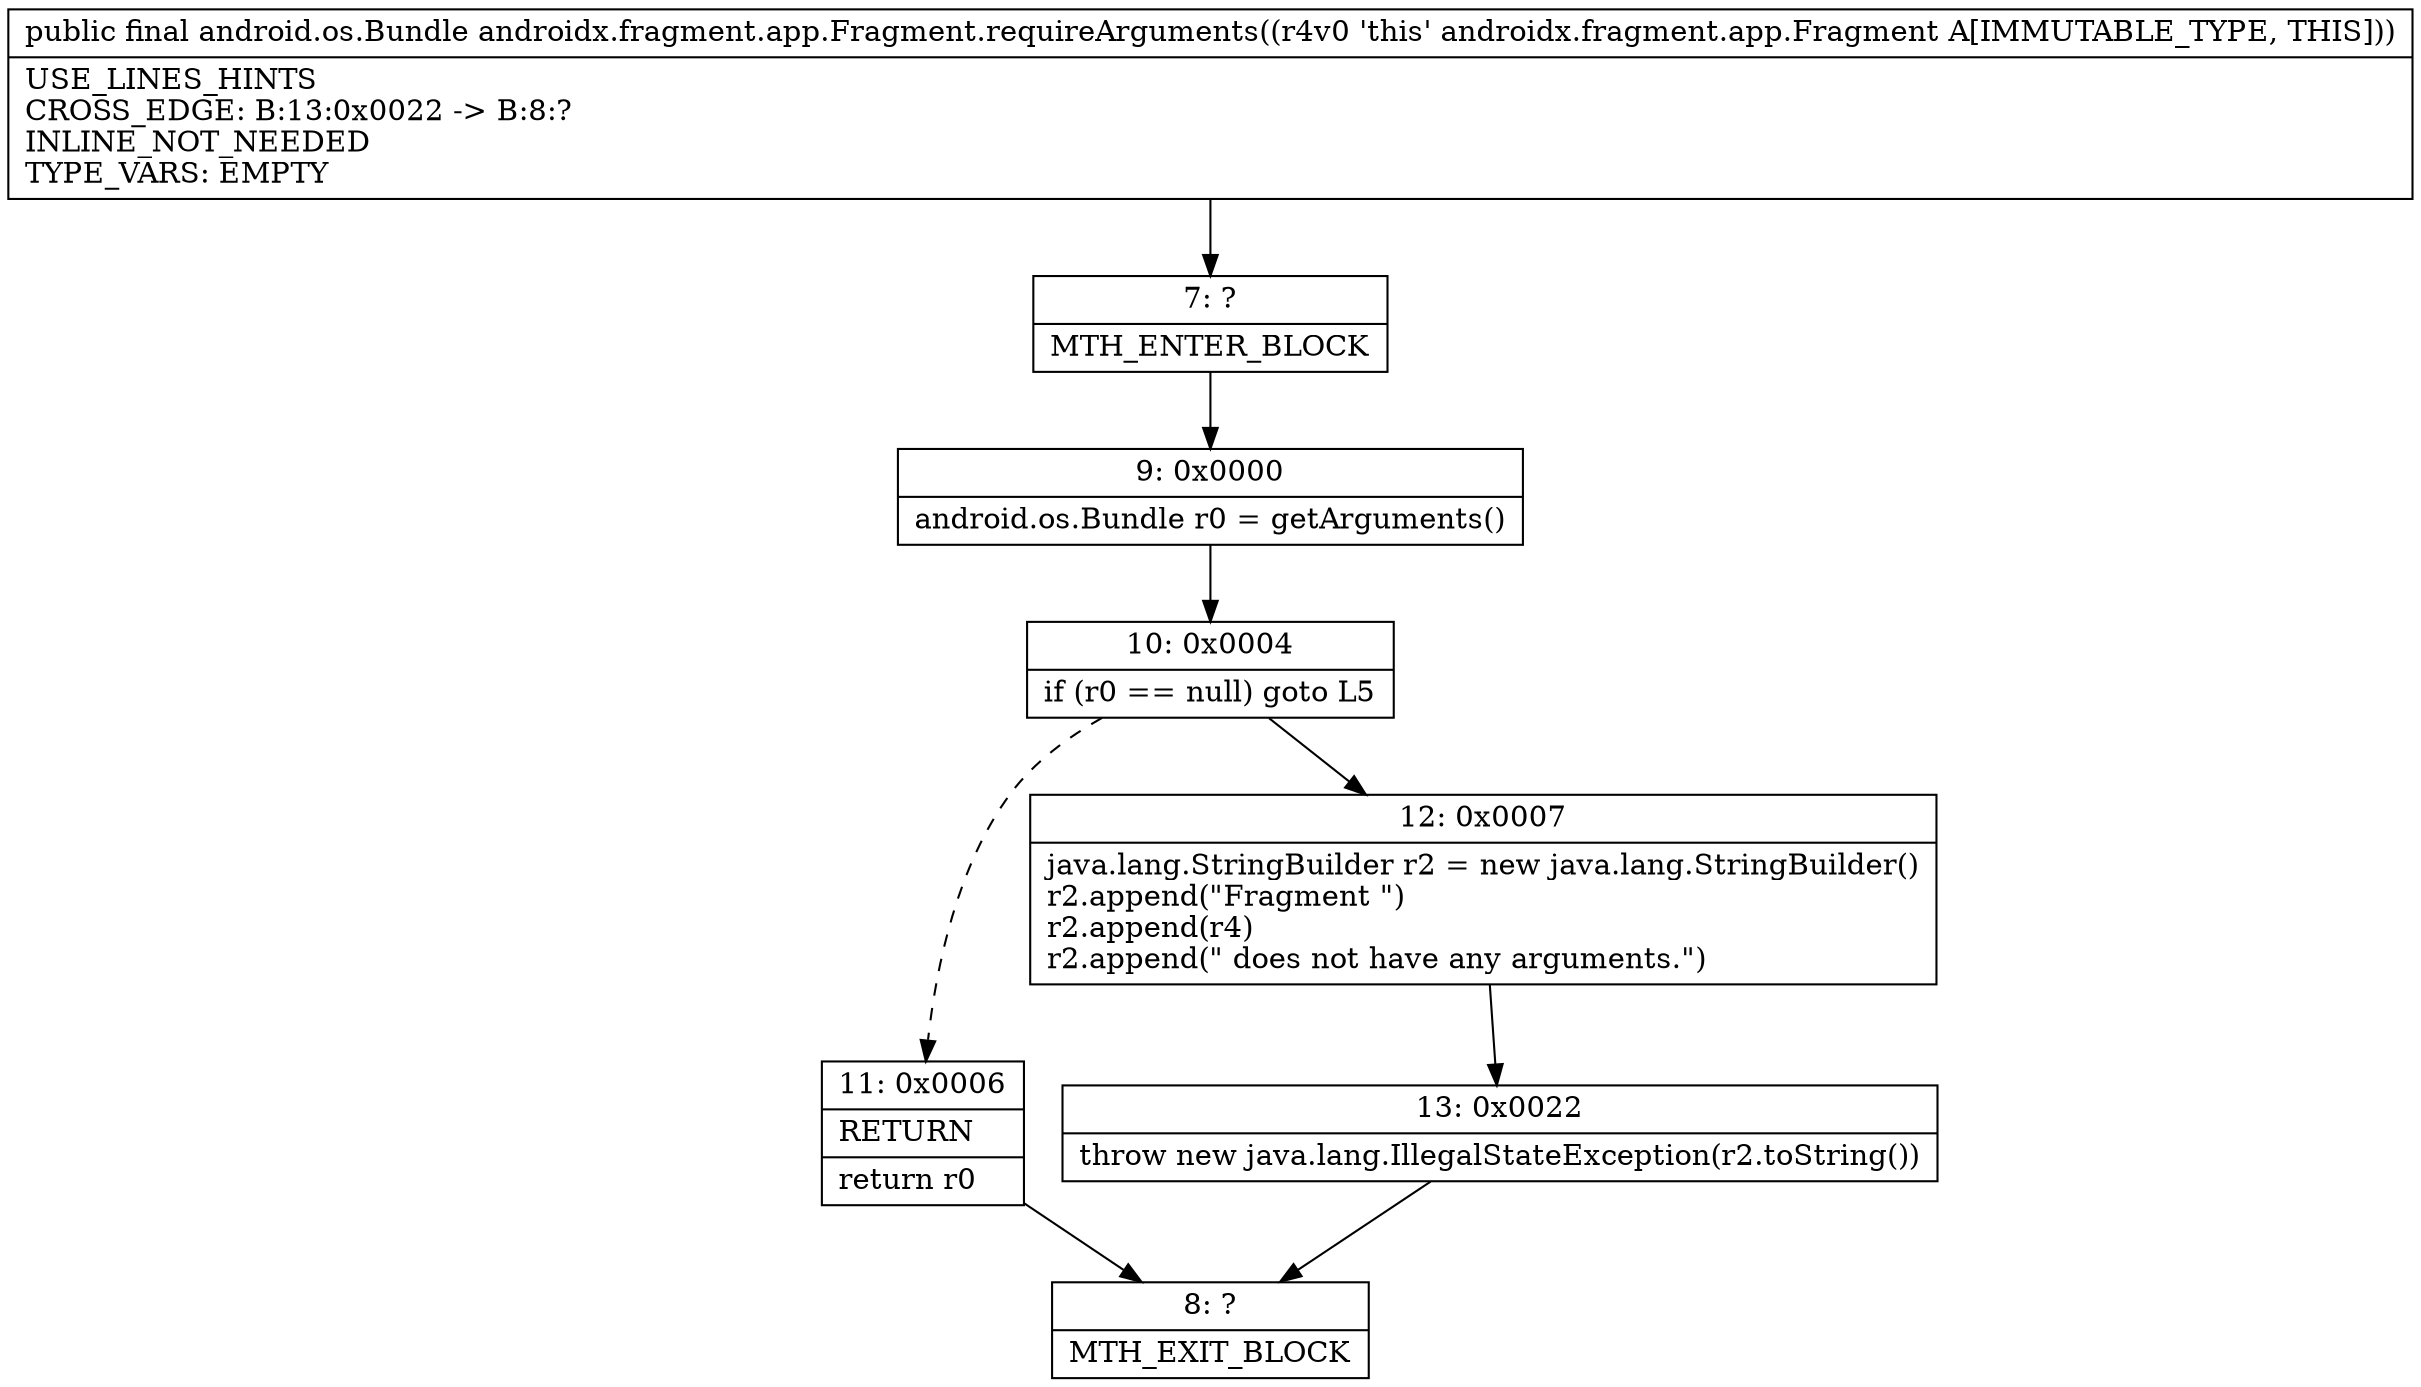 digraph "CFG forandroidx.fragment.app.Fragment.requireArguments()Landroid\/os\/Bundle;" {
Node_7 [shape=record,label="{7\:\ ?|MTH_ENTER_BLOCK\l}"];
Node_9 [shape=record,label="{9\:\ 0x0000|android.os.Bundle r0 = getArguments()\l}"];
Node_10 [shape=record,label="{10\:\ 0x0004|if (r0 == null) goto L5\l}"];
Node_11 [shape=record,label="{11\:\ 0x0006|RETURN\l|return r0\l}"];
Node_8 [shape=record,label="{8\:\ ?|MTH_EXIT_BLOCK\l}"];
Node_12 [shape=record,label="{12\:\ 0x0007|java.lang.StringBuilder r2 = new java.lang.StringBuilder()\lr2.append(\"Fragment \")\lr2.append(r4)\lr2.append(\" does not have any arguments.\")\l}"];
Node_13 [shape=record,label="{13\:\ 0x0022|throw new java.lang.IllegalStateException(r2.toString())\l}"];
MethodNode[shape=record,label="{public final android.os.Bundle androidx.fragment.app.Fragment.requireArguments((r4v0 'this' androidx.fragment.app.Fragment A[IMMUTABLE_TYPE, THIS]))  | USE_LINES_HINTS\lCROSS_EDGE: B:13:0x0022 \-\> B:8:?\lINLINE_NOT_NEEDED\lTYPE_VARS: EMPTY\l}"];
MethodNode -> Node_7;Node_7 -> Node_9;
Node_9 -> Node_10;
Node_10 -> Node_11[style=dashed];
Node_10 -> Node_12;
Node_11 -> Node_8;
Node_12 -> Node_13;
Node_13 -> Node_8;
}

